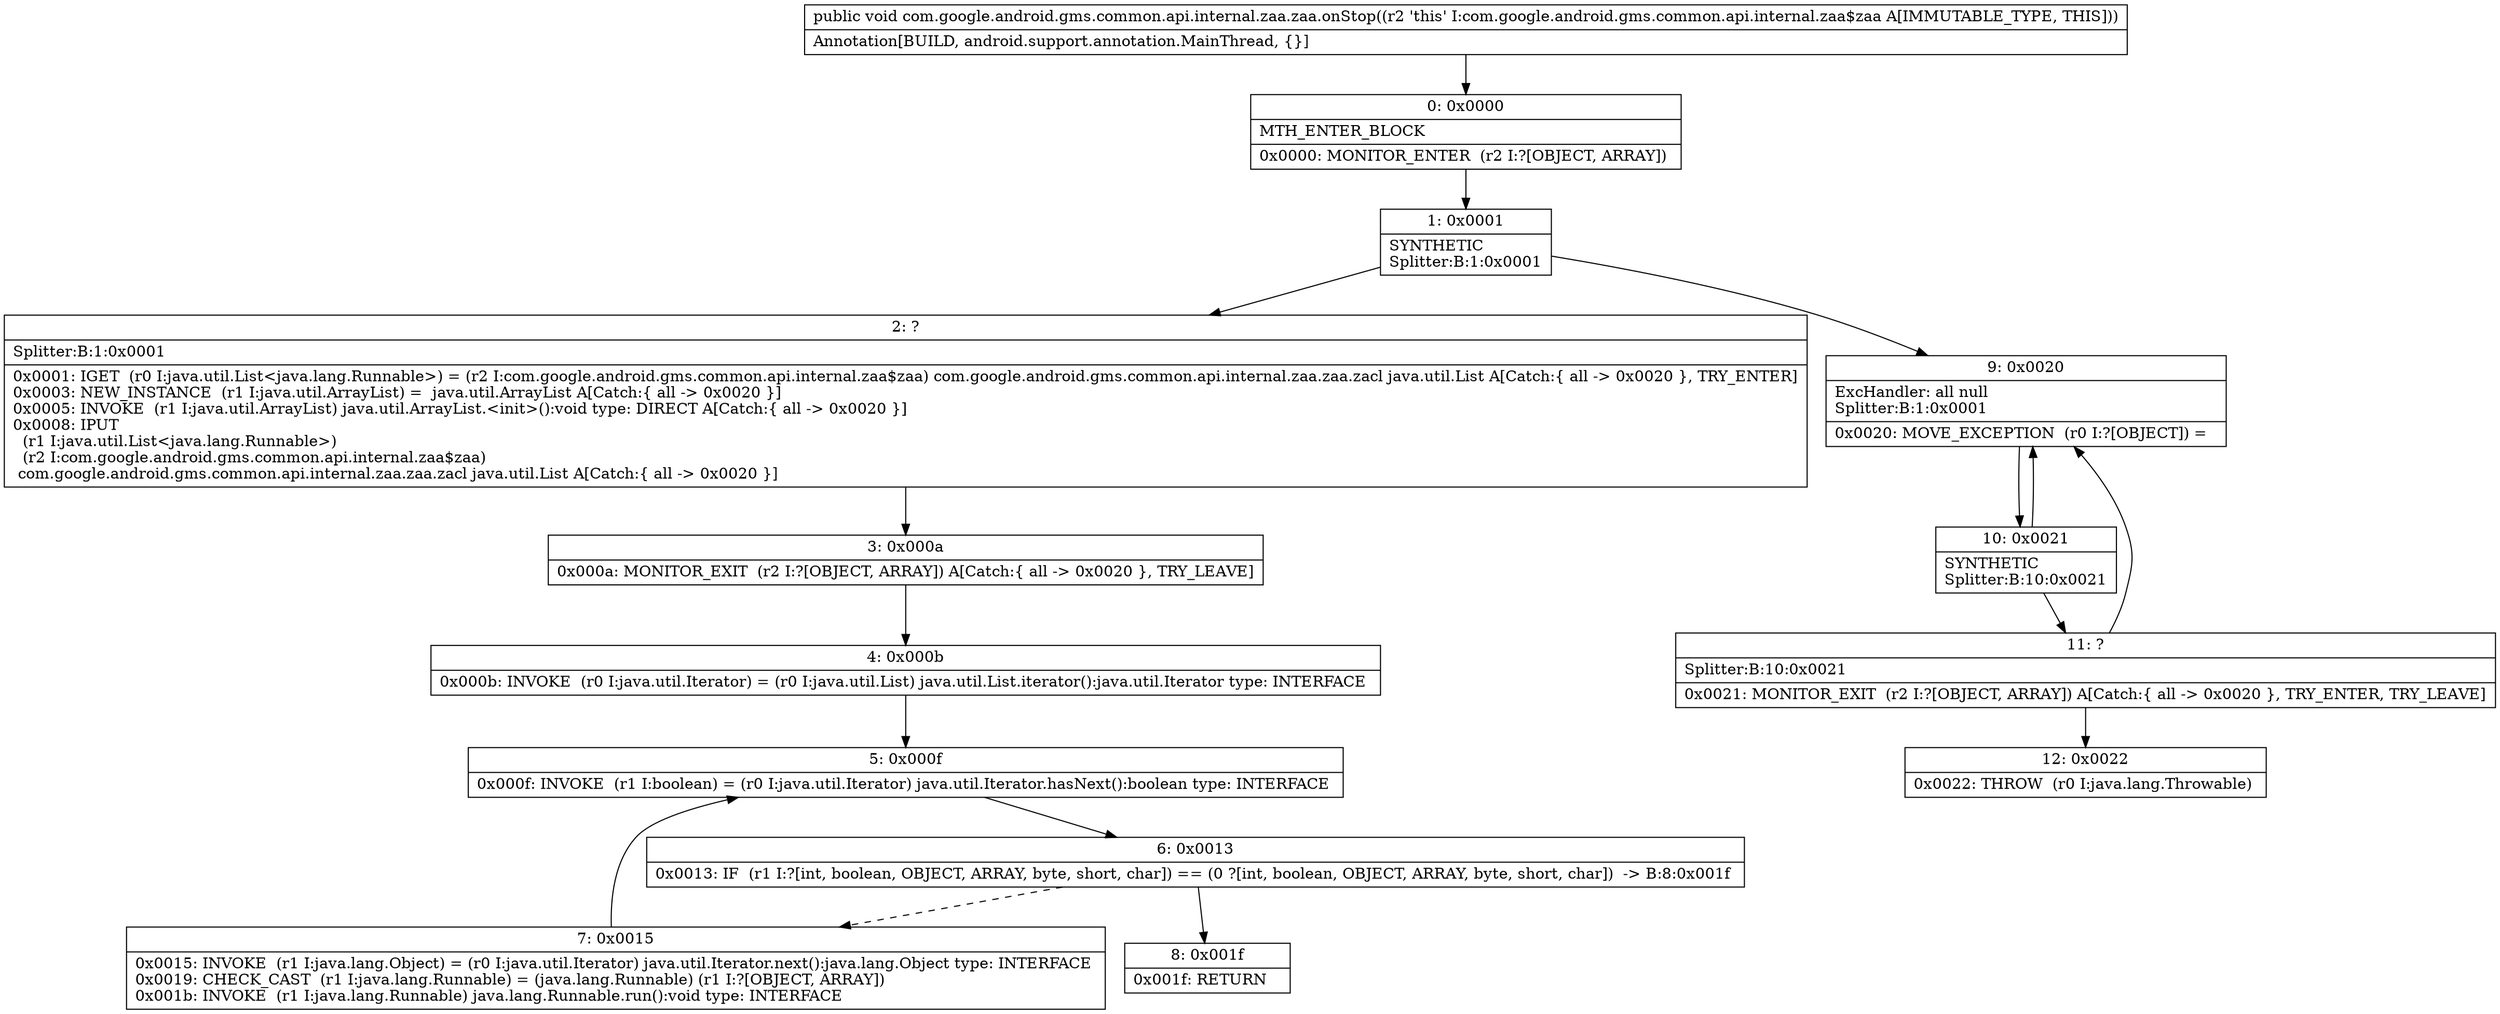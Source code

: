 digraph "CFG forcom.google.android.gms.common.api.internal.zaa.zaa.onStop()V" {
Node_0 [shape=record,label="{0\:\ 0x0000|MTH_ENTER_BLOCK\l|0x0000: MONITOR_ENTER  (r2 I:?[OBJECT, ARRAY]) \l}"];
Node_1 [shape=record,label="{1\:\ 0x0001|SYNTHETIC\lSplitter:B:1:0x0001\l}"];
Node_2 [shape=record,label="{2\:\ ?|Splitter:B:1:0x0001\l|0x0001: IGET  (r0 I:java.util.List\<java.lang.Runnable\>) = (r2 I:com.google.android.gms.common.api.internal.zaa$zaa) com.google.android.gms.common.api.internal.zaa.zaa.zacl java.util.List A[Catch:\{ all \-\> 0x0020 \}, TRY_ENTER]\l0x0003: NEW_INSTANCE  (r1 I:java.util.ArrayList) =  java.util.ArrayList A[Catch:\{ all \-\> 0x0020 \}]\l0x0005: INVOKE  (r1 I:java.util.ArrayList) java.util.ArrayList.\<init\>():void type: DIRECT A[Catch:\{ all \-\> 0x0020 \}]\l0x0008: IPUT  \l  (r1 I:java.util.List\<java.lang.Runnable\>)\l  (r2 I:com.google.android.gms.common.api.internal.zaa$zaa)\l com.google.android.gms.common.api.internal.zaa.zaa.zacl java.util.List A[Catch:\{ all \-\> 0x0020 \}]\l}"];
Node_3 [shape=record,label="{3\:\ 0x000a|0x000a: MONITOR_EXIT  (r2 I:?[OBJECT, ARRAY]) A[Catch:\{ all \-\> 0x0020 \}, TRY_LEAVE]\l}"];
Node_4 [shape=record,label="{4\:\ 0x000b|0x000b: INVOKE  (r0 I:java.util.Iterator) = (r0 I:java.util.List) java.util.List.iterator():java.util.Iterator type: INTERFACE \l}"];
Node_5 [shape=record,label="{5\:\ 0x000f|0x000f: INVOKE  (r1 I:boolean) = (r0 I:java.util.Iterator) java.util.Iterator.hasNext():boolean type: INTERFACE \l}"];
Node_6 [shape=record,label="{6\:\ 0x0013|0x0013: IF  (r1 I:?[int, boolean, OBJECT, ARRAY, byte, short, char]) == (0 ?[int, boolean, OBJECT, ARRAY, byte, short, char])  \-\> B:8:0x001f \l}"];
Node_7 [shape=record,label="{7\:\ 0x0015|0x0015: INVOKE  (r1 I:java.lang.Object) = (r0 I:java.util.Iterator) java.util.Iterator.next():java.lang.Object type: INTERFACE \l0x0019: CHECK_CAST  (r1 I:java.lang.Runnable) = (java.lang.Runnable) (r1 I:?[OBJECT, ARRAY]) \l0x001b: INVOKE  (r1 I:java.lang.Runnable) java.lang.Runnable.run():void type: INTERFACE \l}"];
Node_8 [shape=record,label="{8\:\ 0x001f|0x001f: RETURN   \l}"];
Node_9 [shape=record,label="{9\:\ 0x0020|ExcHandler: all null\lSplitter:B:1:0x0001\l|0x0020: MOVE_EXCEPTION  (r0 I:?[OBJECT]) =  \l}"];
Node_10 [shape=record,label="{10\:\ 0x0021|SYNTHETIC\lSplitter:B:10:0x0021\l}"];
Node_11 [shape=record,label="{11\:\ ?|Splitter:B:10:0x0021\l|0x0021: MONITOR_EXIT  (r2 I:?[OBJECT, ARRAY]) A[Catch:\{ all \-\> 0x0020 \}, TRY_ENTER, TRY_LEAVE]\l}"];
Node_12 [shape=record,label="{12\:\ 0x0022|0x0022: THROW  (r0 I:java.lang.Throwable) \l}"];
MethodNode[shape=record,label="{public void com.google.android.gms.common.api.internal.zaa.zaa.onStop((r2 'this' I:com.google.android.gms.common.api.internal.zaa$zaa A[IMMUTABLE_TYPE, THIS]))  | Annotation[BUILD, android.support.annotation.MainThread, \{\}]\l}"];
MethodNode -> Node_0;
Node_0 -> Node_1;
Node_1 -> Node_2;
Node_1 -> Node_9;
Node_2 -> Node_3;
Node_3 -> Node_4;
Node_4 -> Node_5;
Node_5 -> Node_6;
Node_6 -> Node_7[style=dashed];
Node_6 -> Node_8;
Node_7 -> Node_5;
Node_9 -> Node_10;
Node_10 -> Node_11;
Node_10 -> Node_9;
Node_11 -> Node_12;
Node_11 -> Node_9;
}

